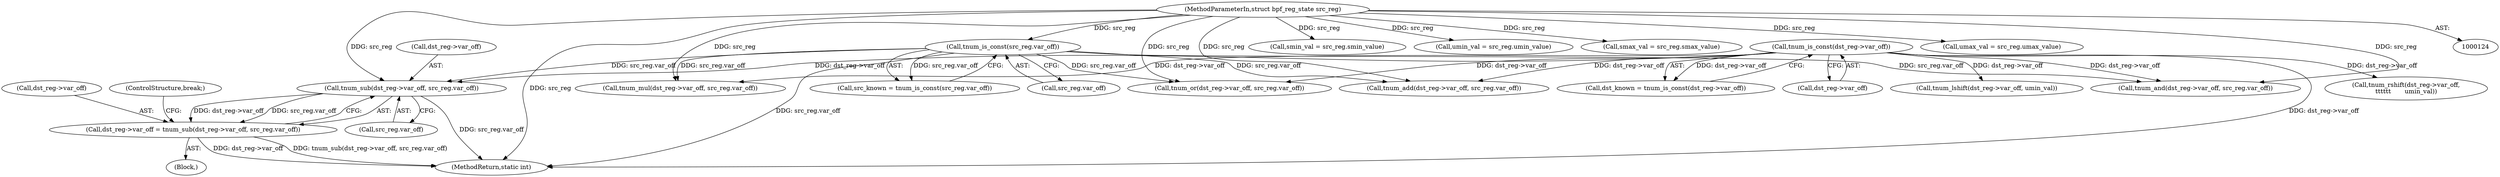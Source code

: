 digraph "0_linux_0c17d1d2c61936401f4702e1846e2c19b200f958@pointer" {
"1000354" [label="(Call,tnum_sub(dst_reg->var_off, src_reg.var_off))"];
"1000191" [label="(Call,tnum_is_const(dst_reg->var_off))"];
"1000185" [label="(Call,tnum_is_const(src_reg.var_off))"];
"1000128" [label="(MethodParameterIn,struct bpf_reg_state src_reg)"];
"1000350" [label="(Call,dst_reg->var_off = tnum_sub(dst_reg->var_off, src_reg.var_off))"];
"1000367" [label="(Call,tnum_mul(dst_reg->var_off, src_reg.var_off))"];
"1000350" [label="(Call,dst_reg->var_off = tnum_sub(dst_reg->var_off, src_reg.var_off))"];
"1000183" [label="(Call,src_known = tnum_is_const(src_reg.var_off))"];
"1000731" [label="(Call,tnum_rshift(dst_reg->var_off,\n\t\t\t\t\t\t       umin_val))"];
"1000163" [label="(Call,smin_val = src_reg.smin_value)"];
"1000563" [label="(Call,tnum_or(dst_reg->var_off, src_reg.var_off))"];
"1000358" [label="(Call,src_reg.var_off)"];
"1000173" [label="(Call,umin_val = src_reg.umin_value)"];
"1000189" [label="(Call,dst_known = tnum_is_const(dst_reg->var_off))"];
"1000186" [label="(Call,src_reg.var_off)"];
"1000185" [label="(Call,tnum_is_const(src_reg.var_off))"];
"1000771" [label="(MethodReturn,static int)"];
"1000168" [label="(Call,smax_val = src_reg.smax_value)"];
"1000354" [label="(Call,tnum_sub(dst_reg->var_off, src_reg.var_off))"];
"1000355" [label="(Call,dst_reg->var_off)"];
"1000128" [label="(MethodParameterIn,struct bpf_reg_state src_reg)"];
"1000474" [label="(Call,tnum_and(dst_reg->var_off, src_reg.var_off))"];
"1000192" [label="(Call,dst_reg->var_off)"];
"1000191" [label="(Call,tnum_is_const(dst_reg->var_off))"];
"1000178" [label="(Call,umax_val = src_reg.umax_value)"];
"1000361" [label="(ControlStructure,break;)"];
"1000351" [label="(Call,dst_reg->var_off)"];
"1000197" [label="(Block,)"];
"1000686" [label="(Call,tnum_lshift(dst_reg->var_off, umin_val))"];
"1000277" [label="(Call,tnum_add(dst_reg->var_off, src_reg.var_off))"];
"1000354" -> "1000350"  [label="AST: "];
"1000354" -> "1000358"  [label="CFG: "];
"1000355" -> "1000354"  [label="AST: "];
"1000358" -> "1000354"  [label="AST: "];
"1000350" -> "1000354"  [label="CFG: "];
"1000354" -> "1000771"  [label="DDG: src_reg.var_off"];
"1000354" -> "1000350"  [label="DDG: dst_reg->var_off"];
"1000354" -> "1000350"  [label="DDG: src_reg.var_off"];
"1000191" -> "1000354"  [label="DDG: dst_reg->var_off"];
"1000185" -> "1000354"  [label="DDG: src_reg.var_off"];
"1000128" -> "1000354"  [label="DDG: src_reg"];
"1000191" -> "1000189"  [label="AST: "];
"1000191" -> "1000192"  [label="CFG: "];
"1000192" -> "1000191"  [label="AST: "];
"1000189" -> "1000191"  [label="CFG: "];
"1000191" -> "1000771"  [label="DDG: dst_reg->var_off"];
"1000191" -> "1000189"  [label="DDG: dst_reg->var_off"];
"1000191" -> "1000277"  [label="DDG: dst_reg->var_off"];
"1000191" -> "1000367"  [label="DDG: dst_reg->var_off"];
"1000191" -> "1000474"  [label="DDG: dst_reg->var_off"];
"1000191" -> "1000563"  [label="DDG: dst_reg->var_off"];
"1000191" -> "1000686"  [label="DDG: dst_reg->var_off"];
"1000191" -> "1000731"  [label="DDG: dst_reg->var_off"];
"1000185" -> "1000183"  [label="AST: "];
"1000185" -> "1000186"  [label="CFG: "];
"1000186" -> "1000185"  [label="AST: "];
"1000183" -> "1000185"  [label="CFG: "];
"1000185" -> "1000771"  [label="DDG: src_reg.var_off"];
"1000185" -> "1000183"  [label="DDG: src_reg.var_off"];
"1000128" -> "1000185"  [label="DDG: src_reg"];
"1000185" -> "1000277"  [label="DDG: src_reg.var_off"];
"1000185" -> "1000367"  [label="DDG: src_reg.var_off"];
"1000185" -> "1000474"  [label="DDG: src_reg.var_off"];
"1000185" -> "1000563"  [label="DDG: src_reg.var_off"];
"1000128" -> "1000124"  [label="AST: "];
"1000128" -> "1000771"  [label="DDG: src_reg"];
"1000128" -> "1000163"  [label="DDG: src_reg"];
"1000128" -> "1000168"  [label="DDG: src_reg"];
"1000128" -> "1000173"  [label="DDG: src_reg"];
"1000128" -> "1000178"  [label="DDG: src_reg"];
"1000128" -> "1000277"  [label="DDG: src_reg"];
"1000128" -> "1000367"  [label="DDG: src_reg"];
"1000128" -> "1000474"  [label="DDG: src_reg"];
"1000128" -> "1000563"  [label="DDG: src_reg"];
"1000350" -> "1000197"  [label="AST: "];
"1000351" -> "1000350"  [label="AST: "];
"1000361" -> "1000350"  [label="CFG: "];
"1000350" -> "1000771"  [label="DDG: dst_reg->var_off"];
"1000350" -> "1000771"  [label="DDG: tnum_sub(dst_reg->var_off, src_reg.var_off)"];
}
